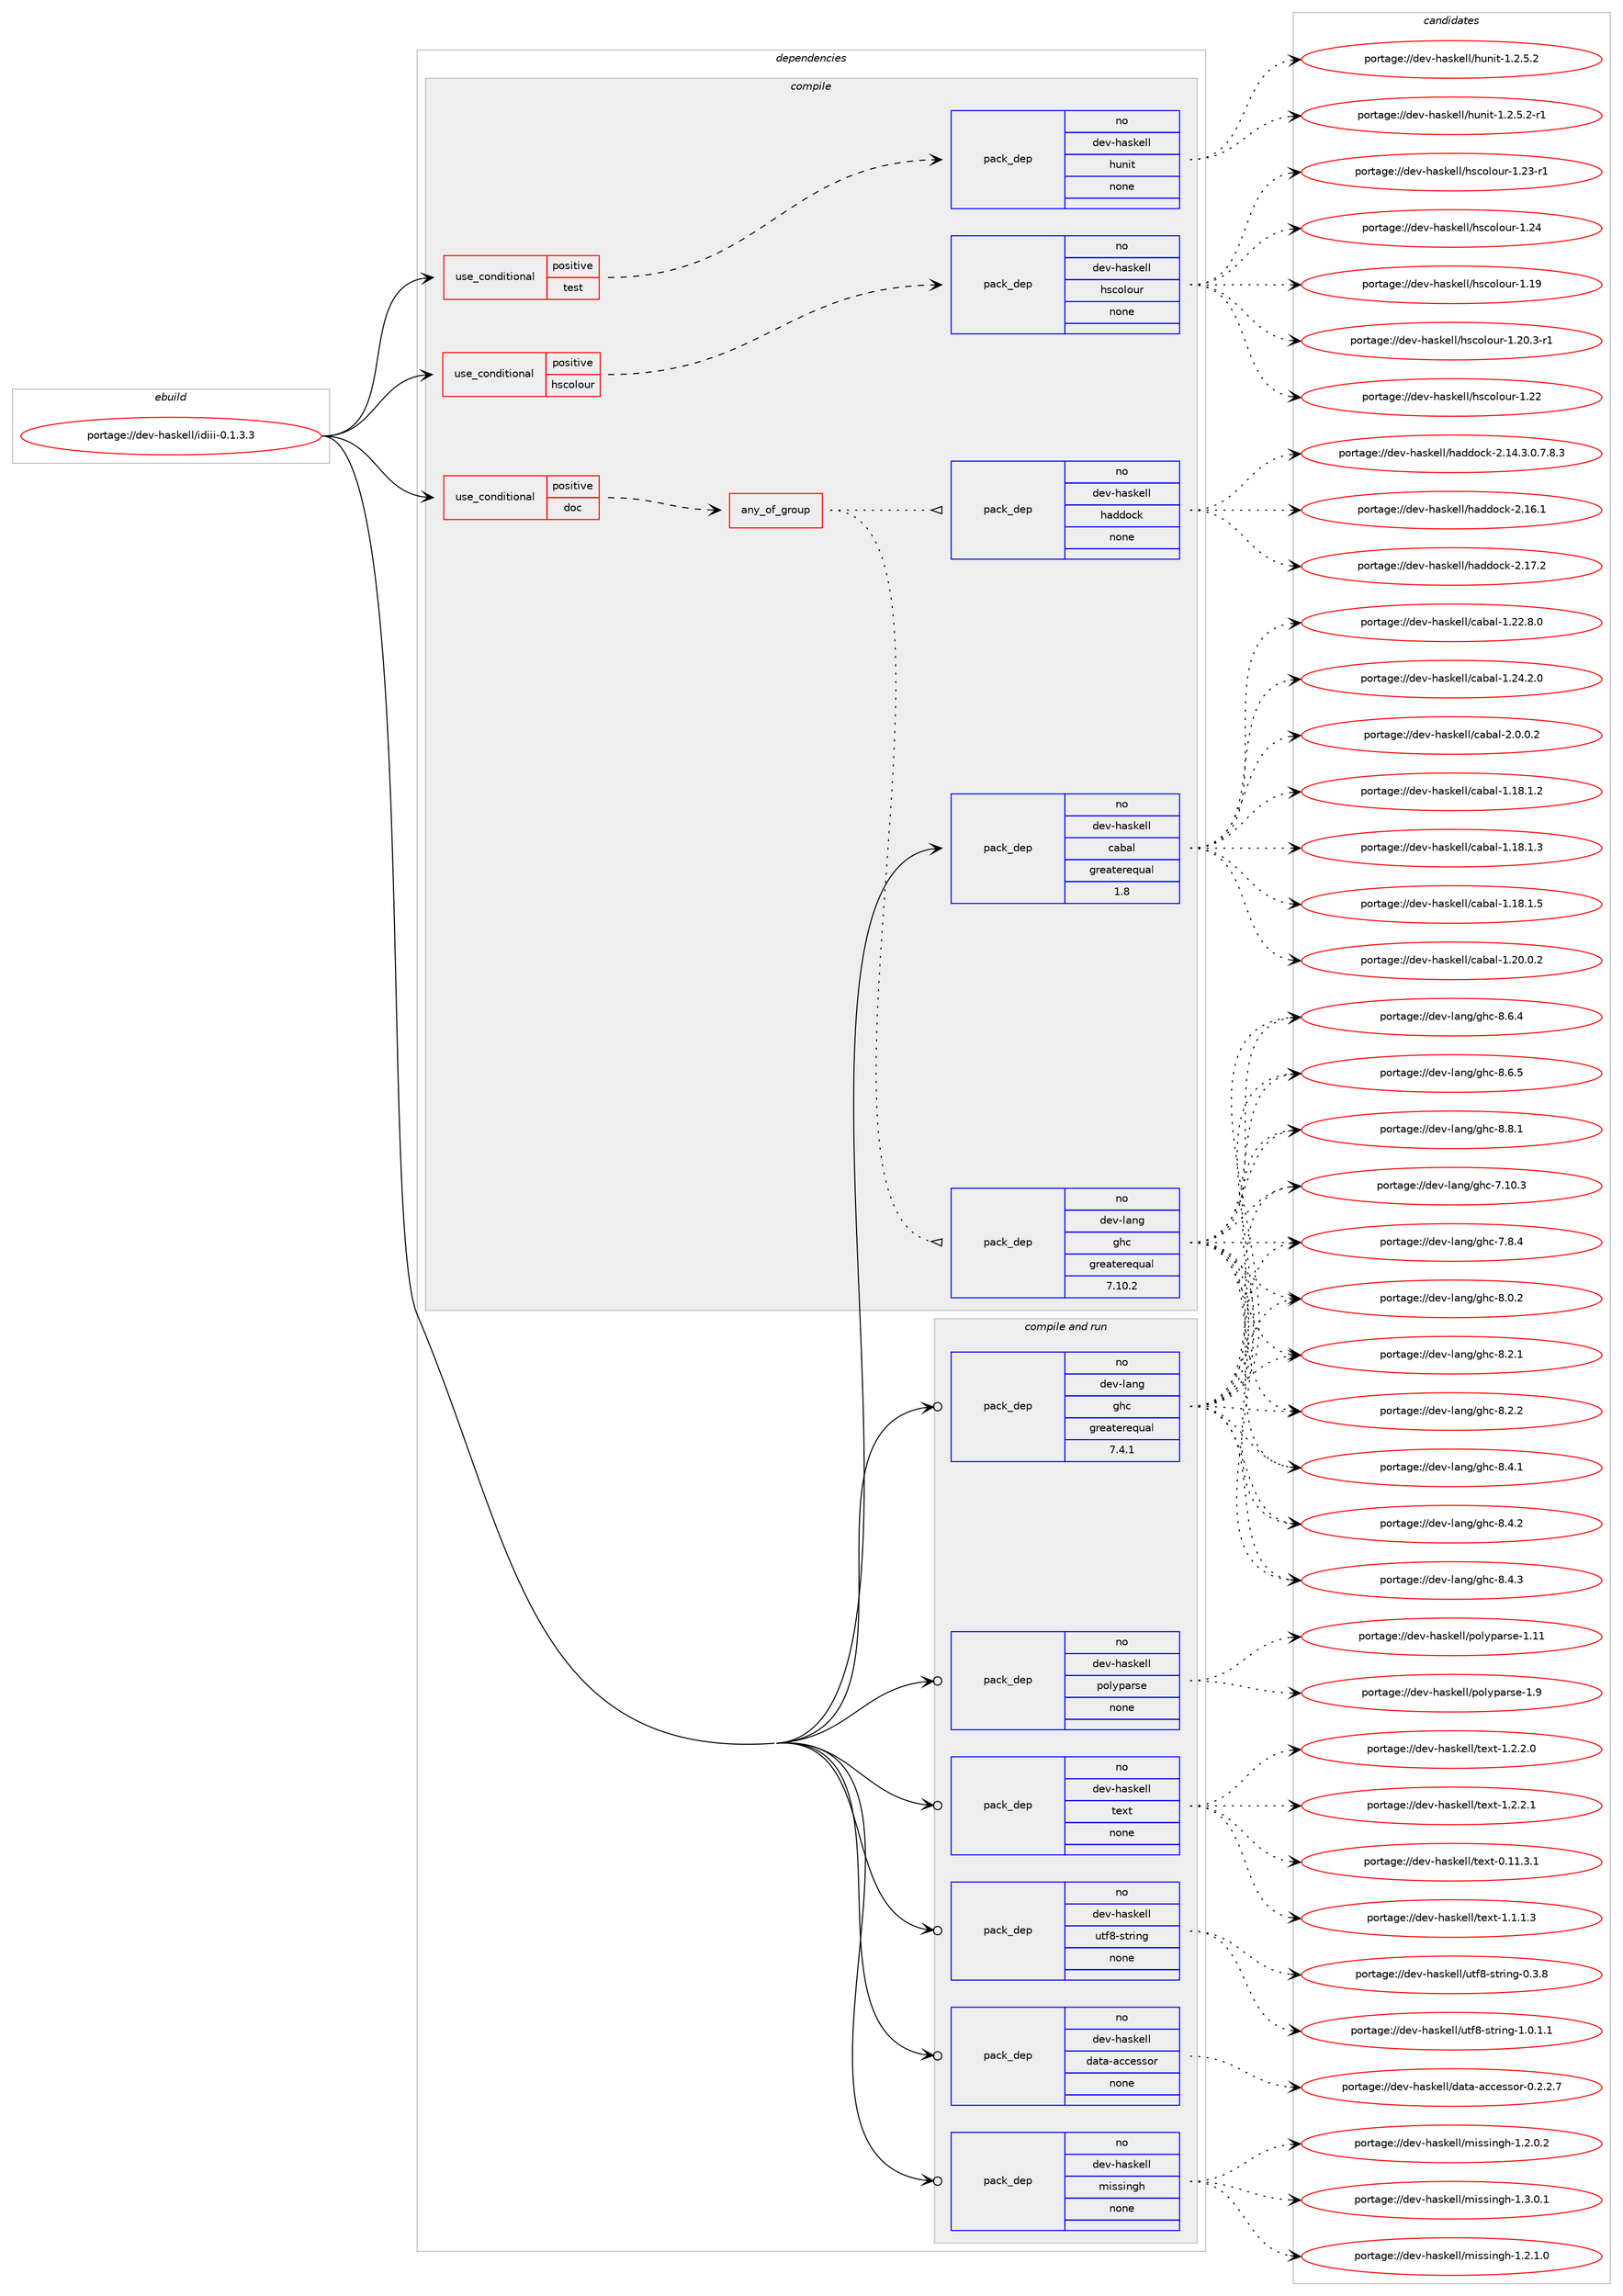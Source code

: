 digraph prolog {

# *************
# Graph options
# *************

newrank=true;
concentrate=true;
compound=true;
graph [rankdir=LR,fontname=Helvetica,fontsize=10,ranksep=1.5];#, ranksep=2.5, nodesep=0.2];
edge  [arrowhead=vee];
node  [fontname=Helvetica,fontsize=10];

# **********
# The ebuild
# **********

subgraph cluster_leftcol {
color=gray;
rank=same;
label=<<i>ebuild</i>>;
id [label="portage://dev-haskell/idiii-0.1.3.3", color=red, width=4, href="../dev-haskell/idiii-0.1.3.3.svg"];
}

# ****************
# The dependencies
# ****************

subgraph cluster_midcol {
color=gray;
label=<<i>dependencies</i>>;
subgraph cluster_compile {
fillcolor="#eeeeee";
style=filled;
label=<<i>compile</i>>;
subgraph cond15845 {
dependency72332 [label=<<TABLE BORDER="0" CELLBORDER="1" CELLSPACING="0" CELLPADDING="4"><TR><TD ROWSPAN="3" CELLPADDING="10">use_conditional</TD></TR><TR><TD>positive</TD></TR><TR><TD>doc</TD></TR></TABLE>>, shape=none, color=red];
subgraph any1925 {
dependency72333 [label=<<TABLE BORDER="0" CELLBORDER="1" CELLSPACING="0" CELLPADDING="4"><TR><TD CELLPADDING="10">any_of_group</TD></TR></TABLE>>, shape=none, color=red];subgraph pack54505 {
dependency72334 [label=<<TABLE BORDER="0" CELLBORDER="1" CELLSPACING="0" CELLPADDING="4" WIDTH="220"><TR><TD ROWSPAN="6" CELLPADDING="30">pack_dep</TD></TR><TR><TD WIDTH="110">no</TD></TR><TR><TD>dev-haskell</TD></TR><TR><TD>haddock</TD></TR><TR><TD>none</TD></TR><TR><TD></TD></TR></TABLE>>, shape=none, color=blue];
}
dependency72333:e -> dependency72334:w [weight=20,style="dotted",arrowhead="oinv"];
subgraph pack54506 {
dependency72335 [label=<<TABLE BORDER="0" CELLBORDER="1" CELLSPACING="0" CELLPADDING="4" WIDTH="220"><TR><TD ROWSPAN="6" CELLPADDING="30">pack_dep</TD></TR><TR><TD WIDTH="110">no</TD></TR><TR><TD>dev-lang</TD></TR><TR><TD>ghc</TD></TR><TR><TD>greaterequal</TD></TR><TR><TD>7.10.2</TD></TR></TABLE>>, shape=none, color=blue];
}
dependency72333:e -> dependency72335:w [weight=20,style="dotted",arrowhead="oinv"];
}
dependency72332:e -> dependency72333:w [weight=20,style="dashed",arrowhead="vee"];
}
id:e -> dependency72332:w [weight=20,style="solid",arrowhead="vee"];
subgraph cond15846 {
dependency72336 [label=<<TABLE BORDER="0" CELLBORDER="1" CELLSPACING="0" CELLPADDING="4"><TR><TD ROWSPAN="3" CELLPADDING="10">use_conditional</TD></TR><TR><TD>positive</TD></TR><TR><TD>hscolour</TD></TR></TABLE>>, shape=none, color=red];
subgraph pack54507 {
dependency72337 [label=<<TABLE BORDER="0" CELLBORDER="1" CELLSPACING="0" CELLPADDING="4" WIDTH="220"><TR><TD ROWSPAN="6" CELLPADDING="30">pack_dep</TD></TR><TR><TD WIDTH="110">no</TD></TR><TR><TD>dev-haskell</TD></TR><TR><TD>hscolour</TD></TR><TR><TD>none</TD></TR><TR><TD></TD></TR></TABLE>>, shape=none, color=blue];
}
dependency72336:e -> dependency72337:w [weight=20,style="dashed",arrowhead="vee"];
}
id:e -> dependency72336:w [weight=20,style="solid",arrowhead="vee"];
subgraph cond15847 {
dependency72338 [label=<<TABLE BORDER="0" CELLBORDER="1" CELLSPACING="0" CELLPADDING="4"><TR><TD ROWSPAN="3" CELLPADDING="10">use_conditional</TD></TR><TR><TD>positive</TD></TR><TR><TD>test</TD></TR></TABLE>>, shape=none, color=red];
subgraph pack54508 {
dependency72339 [label=<<TABLE BORDER="0" CELLBORDER="1" CELLSPACING="0" CELLPADDING="4" WIDTH="220"><TR><TD ROWSPAN="6" CELLPADDING="30">pack_dep</TD></TR><TR><TD WIDTH="110">no</TD></TR><TR><TD>dev-haskell</TD></TR><TR><TD>hunit</TD></TR><TR><TD>none</TD></TR><TR><TD></TD></TR></TABLE>>, shape=none, color=blue];
}
dependency72338:e -> dependency72339:w [weight=20,style="dashed",arrowhead="vee"];
}
id:e -> dependency72338:w [weight=20,style="solid",arrowhead="vee"];
subgraph pack54509 {
dependency72340 [label=<<TABLE BORDER="0" CELLBORDER="1" CELLSPACING="0" CELLPADDING="4" WIDTH="220"><TR><TD ROWSPAN="6" CELLPADDING="30">pack_dep</TD></TR><TR><TD WIDTH="110">no</TD></TR><TR><TD>dev-haskell</TD></TR><TR><TD>cabal</TD></TR><TR><TD>greaterequal</TD></TR><TR><TD>1.8</TD></TR></TABLE>>, shape=none, color=blue];
}
id:e -> dependency72340:w [weight=20,style="solid",arrowhead="vee"];
}
subgraph cluster_compileandrun {
fillcolor="#eeeeee";
style=filled;
label=<<i>compile and run</i>>;
subgraph pack54510 {
dependency72341 [label=<<TABLE BORDER="0" CELLBORDER="1" CELLSPACING="0" CELLPADDING="4" WIDTH="220"><TR><TD ROWSPAN="6" CELLPADDING="30">pack_dep</TD></TR><TR><TD WIDTH="110">no</TD></TR><TR><TD>dev-haskell</TD></TR><TR><TD>data-accessor</TD></TR><TR><TD>none</TD></TR><TR><TD></TD></TR></TABLE>>, shape=none, color=blue];
}
id:e -> dependency72341:w [weight=20,style="solid",arrowhead="odotvee"];
subgraph pack54511 {
dependency72342 [label=<<TABLE BORDER="0" CELLBORDER="1" CELLSPACING="0" CELLPADDING="4" WIDTH="220"><TR><TD ROWSPAN="6" CELLPADDING="30">pack_dep</TD></TR><TR><TD WIDTH="110">no</TD></TR><TR><TD>dev-haskell</TD></TR><TR><TD>missingh</TD></TR><TR><TD>none</TD></TR><TR><TD></TD></TR></TABLE>>, shape=none, color=blue];
}
id:e -> dependency72342:w [weight=20,style="solid",arrowhead="odotvee"];
subgraph pack54512 {
dependency72343 [label=<<TABLE BORDER="0" CELLBORDER="1" CELLSPACING="0" CELLPADDING="4" WIDTH="220"><TR><TD ROWSPAN="6" CELLPADDING="30">pack_dep</TD></TR><TR><TD WIDTH="110">no</TD></TR><TR><TD>dev-haskell</TD></TR><TR><TD>polyparse</TD></TR><TR><TD>none</TD></TR><TR><TD></TD></TR></TABLE>>, shape=none, color=blue];
}
id:e -> dependency72343:w [weight=20,style="solid",arrowhead="odotvee"];
subgraph pack54513 {
dependency72344 [label=<<TABLE BORDER="0" CELLBORDER="1" CELLSPACING="0" CELLPADDING="4" WIDTH="220"><TR><TD ROWSPAN="6" CELLPADDING="30">pack_dep</TD></TR><TR><TD WIDTH="110">no</TD></TR><TR><TD>dev-haskell</TD></TR><TR><TD>text</TD></TR><TR><TD>none</TD></TR><TR><TD></TD></TR></TABLE>>, shape=none, color=blue];
}
id:e -> dependency72344:w [weight=20,style="solid",arrowhead="odotvee"];
subgraph pack54514 {
dependency72345 [label=<<TABLE BORDER="0" CELLBORDER="1" CELLSPACING="0" CELLPADDING="4" WIDTH="220"><TR><TD ROWSPAN="6" CELLPADDING="30">pack_dep</TD></TR><TR><TD WIDTH="110">no</TD></TR><TR><TD>dev-haskell</TD></TR><TR><TD>utf8-string</TD></TR><TR><TD>none</TD></TR><TR><TD></TD></TR></TABLE>>, shape=none, color=blue];
}
id:e -> dependency72345:w [weight=20,style="solid",arrowhead="odotvee"];
subgraph pack54515 {
dependency72346 [label=<<TABLE BORDER="0" CELLBORDER="1" CELLSPACING="0" CELLPADDING="4" WIDTH="220"><TR><TD ROWSPAN="6" CELLPADDING="30">pack_dep</TD></TR><TR><TD WIDTH="110">no</TD></TR><TR><TD>dev-lang</TD></TR><TR><TD>ghc</TD></TR><TR><TD>greaterequal</TD></TR><TR><TD>7.4.1</TD></TR></TABLE>>, shape=none, color=blue];
}
id:e -> dependency72346:w [weight=20,style="solid",arrowhead="odotvee"];
}
subgraph cluster_run {
fillcolor="#eeeeee";
style=filled;
label=<<i>run</i>>;
}
}

# **************
# The candidates
# **************

subgraph cluster_choices {
rank=same;
color=gray;
label=<<i>candidates</i>>;

subgraph choice54505 {
color=black;
nodesep=1;
choiceportage1001011184510497115107101108108471049710010011199107455046495246514648465546564651 [label="portage://dev-haskell/haddock-2.14.3.0.7.8.3", color=red, width=4,href="../dev-haskell/haddock-2.14.3.0.7.8.3.svg"];
choiceportage100101118451049711510710110810847104971001001119910745504649544649 [label="portage://dev-haskell/haddock-2.16.1", color=red, width=4,href="../dev-haskell/haddock-2.16.1.svg"];
choiceportage100101118451049711510710110810847104971001001119910745504649554650 [label="portage://dev-haskell/haddock-2.17.2", color=red, width=4,href="../dev-haskell/haddock-2.17.2.svg"];
dependency72334:e -> choiceportage1001011184510497115107101108108471049710010011199107455046495246514648465546564651:w [style=dotted,weight="100"];
dependency72334:e -> choiceportage100101118451049711510710110810847104971001001119910745504649544649:w [style=dotted,weight="100"];
dependency72334:e -> choiceportage100101118451049711510710110810847104971001001119910745504649554650:w [style=dotted,weight="100"];
}
subgraph choice54506 {
color=black;
nodesep=1;
choiceportage1001011184510897110103471031049945554649484651 [label="portage://dev-lang/ghc-7.10.3", color=red, width=4,href="../dev-lang/ghc-7.10.3.svg"];
choiceportage10010111845108971101034710310499455546564652 [label="portage://dev-lang/ghc-7.8.4", color=red, width=4,href="../dev-lang/ghc-7.8.4.svg"];
choiceportage10010111845108971101034710310499455646484650 [label="portage://dev-lang/ghc-8.0.2", color=red, width=4,href="../dev-lang/ghc-8.0.2.svg"];
choiceportage10010111845108971101034710310499455646504649 [label="portage://dev-lang/ghc-8.2.1", color=red, width=4,href="../dev-lang/ghc-8.2.1.svg"];
choiceportage10010111845108971101034710310499455646504650 [label="portage://dev-lang/ghc-8.2.2", color=red, width=4,href="../dev-lang/ghc-8.2.2.svg"];
choiceportage10010111845108971101034710310499455646524649 [label="portage://dev-lang/ghc-8.4.1", color=red, width=4,href="../dev-lang/ghc-8.4.1.svg"];
choiceportage10010111845108971101034710310499455646524650 [label="portage://dev-lang/ghc-8.4.2", color=red, width=4,href="../dev-lang/ghc-8.4.2.svg"];
choiceportage10010111845108971101034710310499455646524651 [label="portage://dev-lang/ghc-8.4.3", color=red, width=4,href="../dev-lang/ghc-8.4.3.svg"];
choiceportage10010111845108971101034710310499455646544652 [label="portage://dev-lang/ghc-8.6.4", color=red, width=4,href="../dev-lang/ghc-8.6.4.svg"];
choiceportage10010111845108971101034710310499455646544653 [label="portage://dev-lang/ghc-8.6.5", color=red, width=4,href="../dev-lang/ghc-8.6.5.svg"];
choiceportage10010111845108971101034710310499455646564649 [label="portage://dev-lang/ghc-8.8.1", color=red, width=4,href="../dev-lang/ghc-8.8.1.svg"];
dependency72335:e -> choiceportage1001011184510897110103471031049945554649484651:w [style=dotted,weight="100"];
dependency72335:e -> choiceportage10010111845108971101034710310499455546564652:w [style=dotted,weight="100"];
dependency72335:e -> choiceportage10010111845108971101034710310499455646484650:w [style=dotted,weight="100"];
dependency72335:e -> choiceportage10010111845108971101034710310499455646504649:w [style=dotted,weight="100"];
dependency72335:e -> choiceportage10010111845108971101034710310499455646504650:w [style=dotted,weight="100"];
dependency72335:e -> choiceportage10010111845108971101034710310499455646524649:w [style=dotted,weight="100"];
dependency72335:e -> choiceportage10010111845108971101034710310499455646524650:w [style=dotted,weight="100"];
dependency72335:e -> choiceportage10010111845108971101034710310499455646524651:w [style=dotted,weight="100"];
dependency72335:e -> choiceportage10010111845108971101034710310499455646544652:w [style=dotted,weight="100"];
dependency72335:e -> choiceportage10010111845108971101034710310499455646544653:w [style=dotted,weight="100"];
dependency72335:e -> choiceportage10010111845108971101034710310499455646564649:w [style=dotted,weight="100"];
}
subgraph choice54507 {
color=black;
nodesep=1;
choiceportage100101118451049711510710110810847104115991111081111171144549464957 [label="portage://dev-haskell/hscolour-1.19", color=red, width=4,href="../dev-haskell/hscolour-1.19.svg"];
choiceportage10010111845104971151071011081084710411599111108111117114454946504846514511449 [label="portage://dev-haskell/hscolour-1.20.3-r1", color=red, width=4,href="../dev-haskell/hscolour-1.20.3-r1.svg"];
choiceportage100101118451049711510710110810847104115991111081111171144549465050 [label="portage://dev-haskell/hscolour-1.22", color=red, width=4,href="../dev-haskell/hscolour-1.22.svg"];
choiceportage1001011184510497115107101108108471041159911110811111711445494650514511449 [label="portage://dev-haskell/hscolour-1.23-r1", color=red, width=4,href="../dev-haskell/hscolour-1.23-r1.svg"];
choiceportage100101118451049711510710110810847104115991111081111171144549465052 [label="portage://dev-haskell/hscolour-1.24", color=red, width=4,href="../dev-haskell/hscolour-1.24.svg"];
dependency72337:e -> choiceportage100101118451049711510710110810847104115991111081111171144549464957:w [style=dotted,weight="100"];
dependency72337:e -> choiceportage10010111845104971151071011081084710411599111108111117114454946504846514511449:w [style=dotted,weight="100"];
dependency72337:e -> choiceportage100101118451049711510710110810847104115991111081111171144549465050:w [style=dotted,weight="100"];
dependency72337:e -> choiceportage1001011184510497115107101108108471041159911110811111711445494650514511449:w [style=dotted,weight="100"];
dependency72337:e -> choiceportage100101118451049711510710110810847104115991111081111171144549465052:w [style=dotted,weight="100"];
}
subgraph choice54508 {
color=black;
nodesep=1;
choiceportage1001011184510497115107101108108471041171101051164549465046534650 [label="portage://dev-haskell/hunit-1.2.5.2", color=red, width=4,href="../dev-haskell/hunit-1.2.5.2.svg"];
choiceportage10010111845104971151071011081084710411711010511645494650465346504511449 [label="portage://dev-haskell/hunit-1.2.5.2-r1", color=red, width=4,href="../dev-haskell/hunit-1.2.5.2-r1.svg"];
dependency72339:e -> choiceportage1001011184510497115107101108108471041171101051164549465046534650:w [style=dotted,weight="100"];
dependency72339:e -> choiceportage10010111845104971151071011081084710411711010511645494650465346504511449:w [style=dotted,weight="100"];
}
subgraph choice54509 {
color=black;
nodesep=1;
choiceportage10010111845104971151071011081084799979897108454946495646494650 [label="portage://dev-haskell/cabal-1.18.1.2", color=red, width=4,href="../dev-haskell/cabal-1.18.1.2.svg"];
choiceportage10010111845104971151071011081084799979897108454946495646494651 [label="portage://dev-haskell/cabal-1.18.1.3", color=red, width=4,href="../dev-haskell/cabal-1.18.1.3.svg"];
choiceportage10010111845104971151071011081084799979897108454946495646494653 [label="portage://dev-haskell/cabal-1.18.1.5", color=red, width=4,href="../dev-haskell/cabal-1.18.1.5.svg"];
choiceportage10010111845104971151071011081084799979897108454946504846484650 [label="portage://dev-haskell/cabal-1.20.0.2", color=red, width=4,href="../dev-haskell/cabal-1.20.0.2.svg"];
choiceportage10010111845104971151071011081084799979897108454946505046564648 [label="portage://dev-haskell/cabal-1.22.8.0", color=red, width=4,href="../dev-haskell/cabal-1.22.8.0.svg"];
choiceportage10010111845104971151071011081084799979897108454946505246504648 [label="portage://dev-haskell/cabal-1.24.2.0", color=red, width=4,href="../dev-haskell/cabal-1.24.2.0.svg"];
choiceportage100101118451049711510710110810847999798971084550464846484650 [label="portage://dev-haskell/cabal-2.0.0.2", color=red, width=4,href="../dev-haskell/cabal-2.0.0.2.svg"];
dependency72340:e -> choiceportage10010111845104971151071011081084799979897108454946495646494650:w [style=dotted,weight="100"];
dependency72340:e -> choiceportage10010111845104971151071011081084799979897108454946495646494651:w [style=dotted,weight="100"];
dependency72340:e -> choiceportage10010111845104971151071011081084799979897108454946495646494653:w [style=dotted,weight="100"];
dependency72340:e -> choiceportage10010111845104971151071011081084799979897108454946504846484650:w [style=dotted,weight="100"];
dependency72340:e -> choiceportage10010111845104971151071011081084799979897108454946505046564648:w [style=dotted,weight="100"];
dependency72340:e -> choiceportage10010111845104971151071011081084799979897108454946505246504648:w [style=dotted,weight="100"];
dependency72340:e -> choiceportage100101118451049711510710110810847999798971084550464846484650:w [style=dotted,weight="100"];
}
subgraph choice54510 {
color=black;
nodesep=1;
choiceportage1001011184510497115107101108108471009711697459799991011151151111144548465046504655 [label="portage://dev-haskell/data-accessor-0.2.2.7", color=red, width=4,href="../dev-haskell/data-accessor-0.2.2.7.svg"];
dependency72341:e -> choiceportage1001011184510497115107101108108471009711697459799991011151151111144548465046504655:w [style=dotted,weight="100"];
}
subgraph choice54511 {
color=black;
nodesep=1;
choiceportage1001011184510497115107101108108471091051151151051101031044549465046484650 [label="portage://dev-haskell/missingh-1.2.0.2", color=red, width=4,href="../dev-haskell/missingh-1.2.0.2.svg"];
choiceportage1001011184510497115107101108108471091051151151051101031044549465046494648 [label="portage://dev-haskell/missingh-1.2.1.0", color=red, width=4,href="../dev-haskell/missingh-1.2.1.0.svg"];
choiceportage1001011184510497115107101108108471091051151151051101031044549465146484649 [label="portage://dev-haskell/missingh-1.3.0.1", color=red, width=4,href="../dev-haskell/missingh-1.3.0.1.svg"];
dependency72342:e -> choiceportage1001011184510497115107101108108471091051151151051101031044549465046484650:w [style=dotted,weight="100"];
dependency72342:e -> choiceportage1001011184510497115107101108108471091051151151051101031044549465046494648:w [style=dotted,weight="100"];
dependency72342:e -> choiceportage1001011184510497115107101108108471091051151151051101031044549465146484649:w [style=dotted,weight="100"];
}
subgraph choice54512 {
color=black;
nodesep=1;
choiceportage100101118451049711510710110810847112111108121112971141151014549464949 [label="portage://dev-haskell/polyparse-1.11", color=red, width=4,href="../dev-haskell/polyparse-1.11.svg"];
choiceportage1001011184510497115107101108108471121111081211129711411510145494657 [label="portage://dev-haskell/polyparse-1.9", color=red, width=4,href="../dev-haskell/polyparse-1.9.svg"];
dependency72343:e -> choiceportage100101118451049711510710110810847112111108121112971141151014549464949:w [style=dotted,weight="100"];
dependency72343:e -> choiceportage1001011184510497115107101108108471121111081211129711411510145494657:w [style=dotted,weight="100"];
}
subgraph choice54513 {
color=black;
nodesep=1;
choiceportage100101118451049711510710110810847116101120116454846494946514649 [label="portage://dev-haskell/text-0.11.3.1", color=red, width=4,href="../dev-haskell/text-0.11.3.1.svg"];
choiceportage1001011184510497115107101108108471161011201164549464946494651 [label="portage://dev-haskell/text-1.1.1.3", color=red, width=4,href="../dev-haskell/text-1.1.1.3.svg"];
choiceportage1001011184510497115107101108108471161011201164549465046504648 [label="portage://dev-haskell/text-1.2.2.0", color=red, width=4,href="../dev-haskell/text-1.2.2.0.svg"];
choiceportage1001011184510497115107101108108471161011201164549465046504649 [label="portage://dev-haskell/text-1.2.2.1", color=red, width=4,href="../dev-haskell/text-1.2.2.1.svg"];
dependency72344:e -> choiceportage100101118451049711510710110810847116101120116454846494946514649:w [style=dotted,weight="100"];
dependency72344:e -> choiceportage1001011184510497115107101108108471161011201164549464946494651:w [style=dotted,weight="100"];
dependency72344:e -> choiceportage1001011184510497115107101108108471161011201164549465046504648:w [style=dotted,weight="100"];
dependency72344:e -> choiceportage1001011184510497115107101108108471161011201164549465046504649:w [style=dotted,weight="100"];
}
subgraph choice54514 {
color=black;
nodesep=1;
choiceportage1001011184510497115107101108108471171161025645115116114105110103454846514656 [label="portage://dev-haskell/utf8-string-0.3.8", color=red, width=4,href="../dev-haskell/utf8-string-0.3.8.svg"];
choiceportage10010111845104971151071011081084711711610256451151161141051101034549464846494649 [label="portage://dev-haskell/utf8-string-1.0.1.1", color=red, width=4,href="../dev-haskell/utf8-string-1.0.1.1.svg"];
dependency72345:e -> choiceportage1001011184510497115107101108108471171161025645115116114105110103454846514656:w [style=dotted,weight="100"];
dependency72345:e -> choiceportage10010111845104971151071011081084711711610256451151161141051101034549464846494649:w [style=dotted,weight="100"];
}
subgraph choice54515 {
color=black;
nodesep=1;
choiceportage1001011184510897110103471031049945554649484651 [label="portage://dev-lang/ghc-7.10.3", color=red, width=4,href="../dev-lang/ghc-7.10.3.svg"];
choiceportage10010111845108971101034710310499455546564652 [label="portage://dev-lang/ghc-7.8.4", color=red, width=4,href="../dev-lang/ghc-7.8.4.svg"];
choiceportage10010111845108971101034710310499455646484650 [label="portage://dev-lang/ghc-8.0.2", color=red, width=4,href="../dev-lang/ghc-8.0.2.svg"];
choiceportage10010111845108971101034710310499455646504649 [label="portage://dev-lang/ghc-8.2.1", color=red, width=4,href="../dev-lang/ghc-8.2.1.svg"];
choiceportage10010111845108971101034710310499455646504650 [label="portage://dev-lang/ghc-8.2.2", color=red, width=4,href="../dev-lang/ghc-8.2.2.svg"];
choiceportage10010111845108971101034710310499455646524649 [label="portage://dev-lang/ghc-8.4.1", color=red, width=4,href="../dev-lang/ghc-8.4.1.svg"];
choiceportage10010111845108971101034710310499455646524650 [label="portage://dev-lang/ghc-8.4.2", color=red, width=4,href="../dev-lang/ghc-8.4.2.svg"];
choiceportage10010111845108971101034710310499455646524651 [label="portage://dev-lang/ghc-8.4.3", color=red, width=4,href="../dev-lang/ghc-8.4.3.svg"];
choiceportage10010111845108971101034710310499455646544652 [label="portage://dev-lang/ghc-8.6.4", color=red, width=4,href="../dev-lang/ghc-8.6.4.svg"];
choiceportage10010111845108971101034710310499455646544653 [label="portage://dev-lang/ghc-8.6.5", color=red, width=4,href="../dev-lang/ghc-8.6.5.svg"];
choiceportage10010111845108971101034710310499455646564649 [label="portage://dev-lang/ghc-8.8.1", color=red, width=4,href="../dev-lang/ghc-8.8.1.svg"];
dependency72346:e -> choiceportage1001011184510897110103471031049945554649484651:w [style=dotted,weight="100"];
dependency72346:e -> choiceportage10010111845108971101034710310499455546564652:w [style=dotted,weight="100"];
dependency72346:e -> choiceportage10010111845108971101034710310499455646484650:w [style=dotted,weight="100"];
dependency72346:e -> choiceportage10010111845108971101034710310499455646504649:w [style=dotted,weight="100"];
dependency72346:e -> choiceportage10010111845108971101034710310499455646504650:w [style=dotted,weight="100"];
dependency72346:e -> choiceportage10010111845108971101034710310499455646524649:w [style=dotted,weight="100"];
dependency72346:e -> choiceportage10010111845108971101034710310499455646524650:w [style=dotted,weight="100"];
dependency72346:e -> choiceportage10010111845108971101034710310499455646524651:w [style=dotted,weight="100"];
dependency72346:e -> choiceportage10010111845108971101034710310499455646544652:w [style=dotted,weight="100"];
dependency72346:e -> choiceportage10010111845108971101034710310499455646544653:w [style=dotted,weight="100"];
dependency72346:e -> choiceportage10010111845108971101034710310499455646564649:w [style=dotted,weight="100"];
}
}

}
